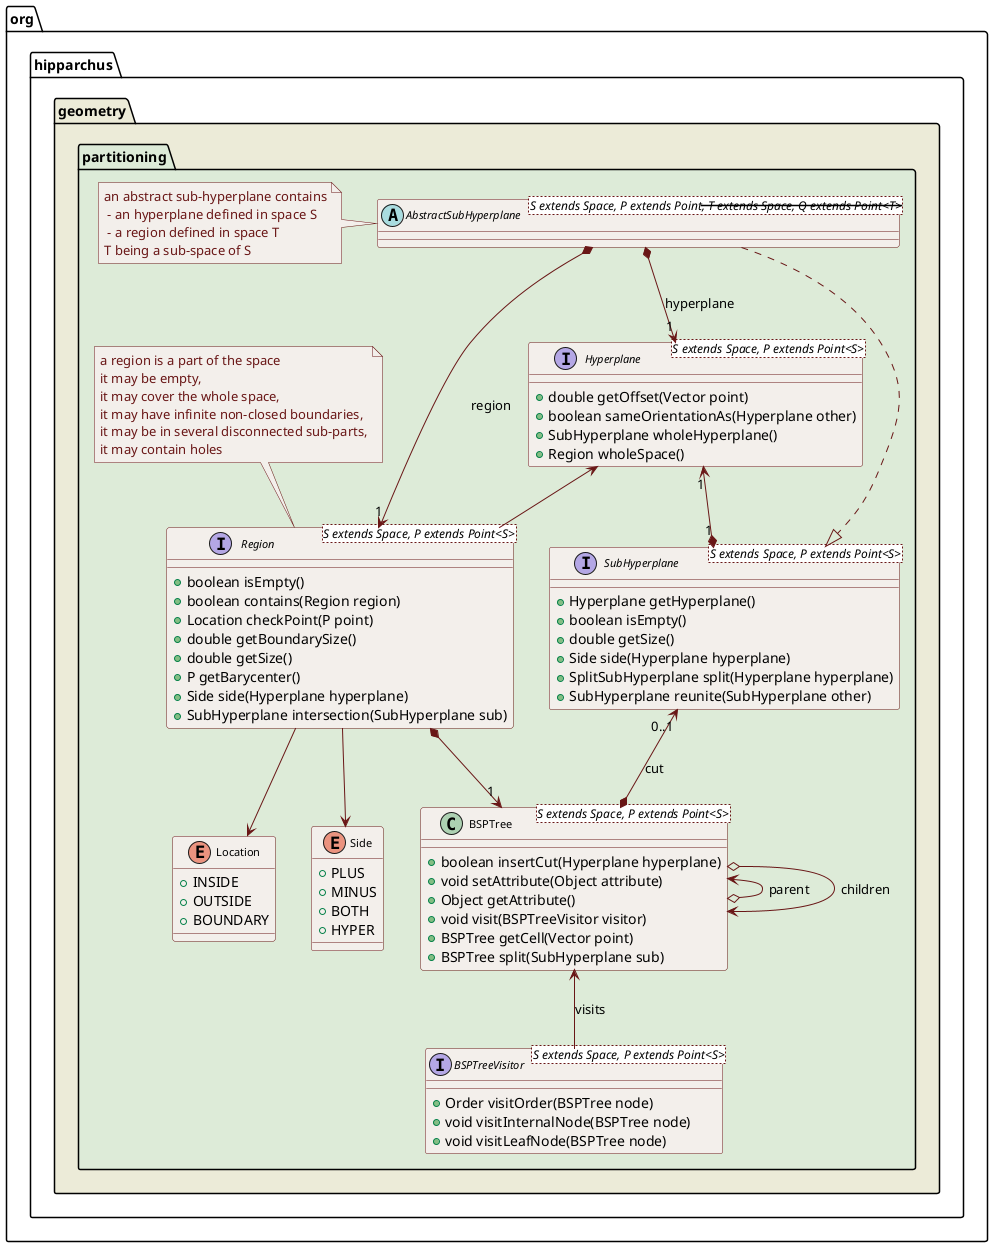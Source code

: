 ' Licensed to the Apache Software Foundation (ASF) under one or more
' contributor license agreements.  See the NOTICE file distributed with
' this work for additional information regarding copyright ownership.
' The ASF licenses this file to You under the Apache License, Version 2.0
' (the "License"); you may not use this file except in compliance with
' the License.  You may obtain a copy of the License at
'
'      https://www.apache.org/licenses/LICENSE-2.0
'
' Unless required by applicable law or agreed to in writing, software
' distributed under the License is distributed on an "AS IS" BASIS,
' WITHOUT WARRANTIES OR CONDITIONS OF ANY KIND, either express or implied.
' See the License for the specific language governing permissions and
' limitations under the License.

@startuml

  skinparam svek                  true
  skinparam ClassBackgroundColor  #F3EFEB
  skinparam ClassArrowColor       #691616
  skinparam ClassBorderColor      #691616
  skinparam NoteBackgroundColor   #F3EFEB
  skinparam NoteBorderColor       #691616
  skinparam NoteFontColor         #691616
  skinparam ClassFontSize         11

  package org.hipparchus.geometry #ECEBD8 {

    package partitioning #DDEBD8 {

      abstract "AbstractSubHyperplane<S extends Space, P extends Point<S>, T extends Space, Q extends Point<T>>" as AbstractSubHyperplane_S_T_
      note left
        an abstract sub-hyperplane contains
         - an hyperplane defined in space S
         - a region defined in space T
        T being a sub-space of S
      end note

      interface "Hyperplane<S extends Space, P extends Point<S>>" as Hyperplane_S_ {
        +double getOffset(Vector point)
        +boolean sameOrientationAs(Hyperplane other)
        +SubHyperplane wholeHyperplane()
        +Region wholeSpace()
      }

      interface "SubHyperplane<S extends Space, P extends Point<S>>" as SubHyperplane_S_ {
        +Hyperplane getHyperplane()
        +boolean isEmpty()
        +double getSize()
        +Side side(Hyperplane hyperplane)
        +SplitSubHyperplane split(Hyperplane hyperplane)
        +SubHyperplane reunite(SubHyperplane other)
      }

      class "BSPTree<S extends Space, P extends Point<S>>" as BSPTree_S_ {
        +boolean insertCut(Hyperplane hyperplane)
        +void setAttribute(Object attribute)
        +Object getAttribute()
        +void visit(BSPTreeVisitor visitor)
        +BSPTree getCell(Vector point)
        +BSPTree split(SubHyperplane sub)
      }

      interface "BSPTreeVisitor<S extends Space, P extends Point<S>>" as BSPTreeVisitor_S_ {
        +Order visitOrder(BSPTree node)
        +void visitInternalNode(BSPTree node)
        +void visitLeafNode(BSPTree node)
      }

      interface "Region<S extends Space, P extends Point<S>>" as Region_S_ {
        +boolean isEmpty()
        +boolean contains(Region region)
        +Location checkPoint(P point)
        +double getBoundarySize()
        +double getSize()
        +P getBarycenter()
        +Side side(Hyperplane hyperplane)
        +SubHyperplane intersection(SubHyperplane sub)
      }
      note top
        a region is a part of the space
        it may be empty,
        it may cover the whole space,
        it may have infinite non-closed boundaries,
        it may be in several disconnected sub-parts,
        it may contain holes
      end note

      enum Location {
        +INSIDE
        +OUTSIDE
        +BOUNDARY
      }

      enum Side {
        +PLUS
        +MINUS
        +BOTH
        +HYPER
      }

      Hyperplane_S_ "1" <--* "1" SubHyperplane_S_
      SubHyperplane_S_ "0..1" <--* BSPTree_S_ : cut
      BSPTree_S_ <--o BSPTree_S_ : "parent      "
      BSPTree_S_ o--> BSPTree_S_ : "children"
      Region_S_ *-->  "1" BSPTree_S_
      Hyperplane_S_  <-- Region_S_
      AbstractSubHyperplane_S_T_ ..|> SubHyperplane_S_
      AbstractSubHyperplane_S_T_ *--> "1" Hyperplane_S_ : hyperplane
      AbstractSubHyperplane_S_T_ *--> "1" Region_S_ : region
      Region_S_ --> Location
      Region_S_ --> Side
      BSPTree_S_ <-- BSPTreeVisitor_S_ : visits

    }

  }
@enduml

